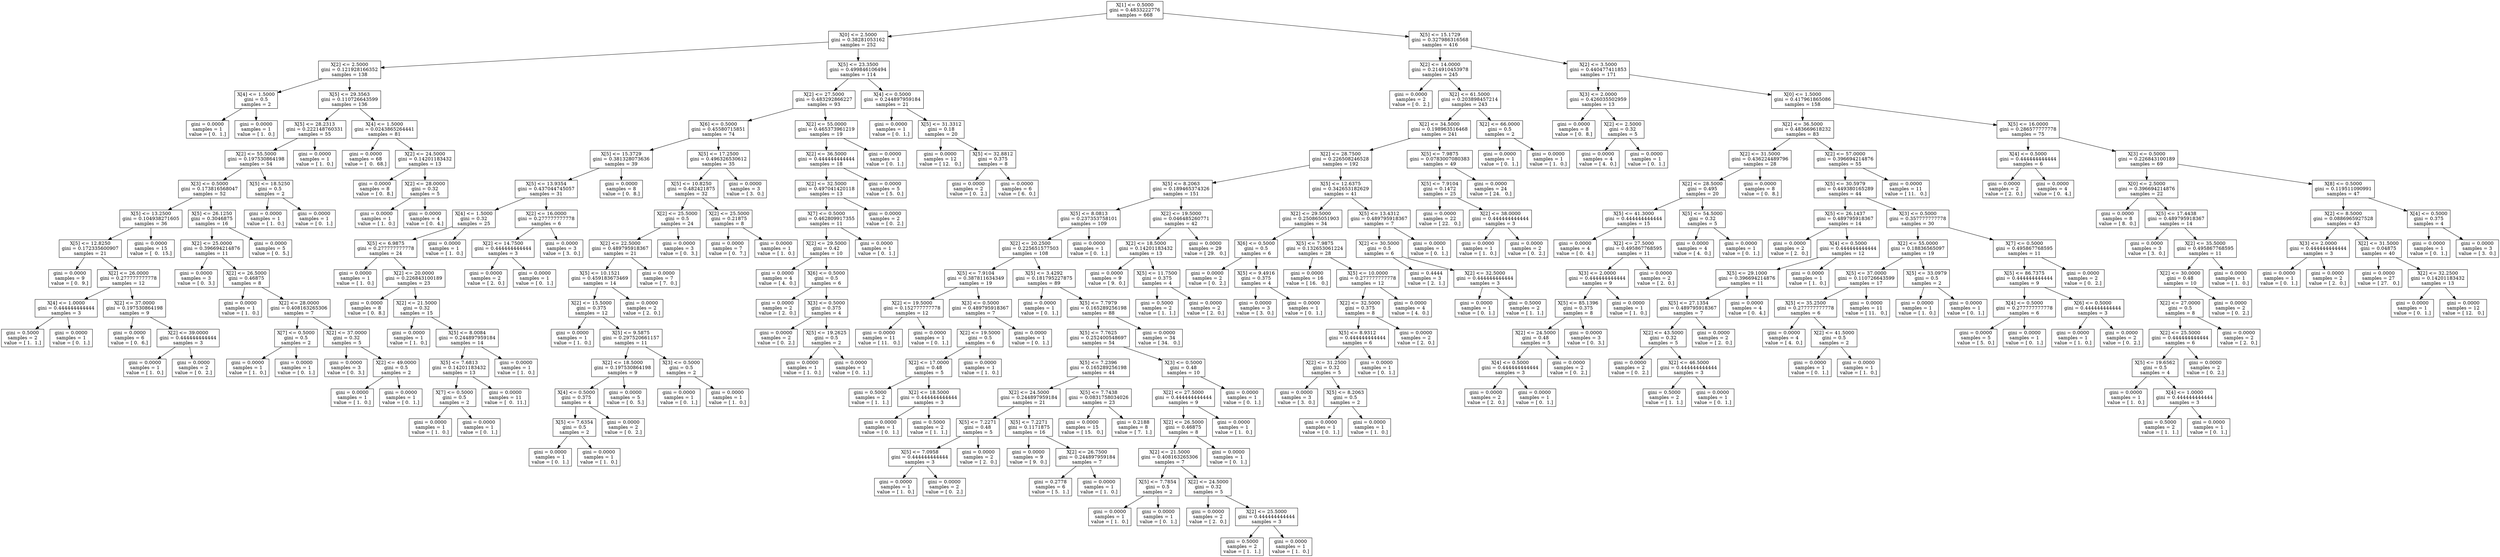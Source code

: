 digraph Tree {
0 [label="X[1] <= 0.5000\ngini = 0.4833222776\nsamples = 668", shape="box"] ;
1 [label="X[0] <= 2.5000\ngini = 0.38281053162\nsamples = 252", shape="box"] ;
0 -> 1 ;
2 [label="X[2] <= 2.5000\ngini = 0.121928166352\nsamples = 138", shape="box"] ;
1 -> 2 ;
3 [label="X[4] <= 1.5000\ngini = 0.5\nsamples = 2", shape="box"] ;
2 -> 3 ;
4 [label="gini = 0.0000\nsamples = 1\nvalue = [ 0.  1.]", shape="box"] ;
3 -> 4 ;
5 [label="gini = 0.0000\nsamples = 1\nvalue = [ 1.  0.]", shape="box"] ;
3 -> 5 ;
6 [label="X[5] <= 29.3563\ngini = 0.110726643599\nsamples = 136", shape="box"] ;
2 -> 6 ;
7 [label="X[5] <= 28.2313\ngini = 0.222148760331\nsamples = 55", shape="box"] ;
6 -> 7 ;
8 [label="X[2] <= 55.5000\ngini = 0.197530864198\nsamples = 54", shape="box"] ;
7 -> 8 ;
9 [label="X[3] <= 0.5000\ngini = 0.173816568047\nsamples = 52", shape="box"] ;
8 -> 9 ;
10 [label="X[5] <= 13.2500\ngini = 0.104938271605\nsamples = 36", shape="box"] ;
9 -> 10 ;
11 [label="X[5] <= 12.8250\ngini = 0.172335600907\nsamples = 21", shape="box"] ;
10 -> 11 ;
12 [label="gini = 0.0000\nsamples = 9\nvalue = [ 0.  9.]", shape="box"] ;
11 -> 12 ;
13 [label="X[2] <= 26.0000\ngini = 0.277777777778\nsamples = 12", shape="box"] ;
11 -> 13 ;
14 [label="X[4] <= 1.0000\ngini = 0.444444444444\nsamples = 3", shape="box"] ;
13 -> 14 ;
15 [label="gini = 0.5000\nsamples = 2\nvalue = [ 1.  1.]", shape="box"] ;
14 -> 15 ;
16 [label="gini = 0.0000\nsamples = 1\nvalue = [ 0.  1.]", shape="box"] ;
14 -> 16 ;
17 [label="X[2] <= 37.0000\ngini = 0.197530864198\nsamples = 9", shape="box"] ;
13 -> 17 ;
18 [label="gini = 0.0000\nsamples = 6\nvalue = [ 0.  6.]", shape="box"] ;
17 -> 18 ;
19 [label="X[2] <= 39.0000\ngini = 0.444444444444\nsamples = 3", shape="box"] ;
17 -> 19 ;
20 [label="gini = 0.0000\nsamples = 1\nvalue = [ 1.  0.]", shape="box"] ;
19 -> 20 ;
21 [label="gini = 0.0000\nsamples = 2\nvalue = [ 0.  2.]", shape="box"] ;
19 -> 21 ;
22 [label="gini = 0.0000\nsamples = 15\nvalue = [  0.  15.]", shape="box"] ;
10 -> 22 ;
23 [label="X[5] <= 26.1250\ngini = 0.3046875\nsamples = 16", shape="box"] ;
9 -> 23 ;
24 [label="X[2] <= 25.0000\ngini = 0.396694214876\nsamples = 11", shape="box"] ;
23 -> 24 ;
25 [label="gini = 0.0000\nsamples = 3\nvalue = [ 0.  3.]", shape="box"] ;
24 -> 25 ;
26 [label="X[2] <= 26.5000\ngini = 0.46875\nsamples = 8", shape="box"] ;
24 -> 26 ;
27 [label="gini = 0.0000\nsamples = 1\nvalue = [ 1.  0.]", shape="box"] ;
26 -> 27 ;
28 [label="X[2] <= 28.0000\ngini = 0.408163265306\nsamples = 7", shape="box"] ;
26 -> 28 ;
29 [label="X[7] <= 0.5000\ngini = 0.5\nsamples = 2", shape="box"] ;
28 -> 29 ;
30 [label="gini = 0.0000\nsamples = 1\nvalue = [ 1.  0.]", shape="box"] ;
29 -> 30 ;
31 [label="gini = 0.0000\nsamples = 1\nvalue = [ 0.  1.]", shape="box"] ;
29 -> 31 ;
32 [label="X[2] <= 37.0000\ngini = 0.32\nsamples = 5", shape="box"] ;
28 -> 32 ;
33 [label="gini = 0.0000\nsamples = 3\nvalue = [ 0.  3.]", shape="box"] ;
32 -> 33 ;
34 [label="X[2] <= 49.0000\ngini = 0.5\nsamples = 2", shape="box"] ;
32 -> 34 ;
35 [label="gini = 0.0000\nsamples = 1\nvalue = [ 1.  0.]", shape="box"] ;
34 -> 35 ;
36 [label="gini = 0.0000\nsamples = 1\nvalue = [ 0.  1.]", shape="box"] ;
34 -> 36 ;
37 [label="gini = 0.0000\nsamples = 5\nvalue = [ 0.  5.]", shape="box"] ;
23 -> 37 ;
38 [label="X[5] <= 18.5250\ngini = 0.5\nsamples = 2", shape="box"] ;
8 -> 38 ;
39 [label="gini = 0.0000\nsamples = 1\nvalue = [ 1.  0.]", shape="box"] ;
38 -> 39 ;
40 [label="gini = 0.0000\nsamples = 1\nvalue = [ 0.  1.]", shape="box"] ;
38 -> 40 ;
41 [label="gini = 0.0000\nsamples = 1\nvalue = [ 1.  0.]", shape="box"] ;
7 -> 41 ;
42 [label="X[4] <= 1.5000\ngini = 0.0243865264441\nsamples = 81", shape="box"] ;
6 -> 42 ;
43 [label="gini = 0.0000\nsamples = 68\nvalue = [  0.  68.]", shape="box"] ;
42 -> 43 ;
44 [label="X[2] <= 24.5000\ngini = 0.14201183432\nsamples = 13", shape="box"] ;
42 -> 44 ;
45 [label="gini = 0.0000\nsamples = 8\nvalue = [ 0.  8.]", shape="box"] ;
44 -> 45 ;
46 [label="X[2] <= 28.0000\ngini = 0.32\nsamples = 5", shape="box"] ;
44 -> 46 ;
47 [label="gini = 0.0000\nsamples = 1\nvalue = [ 1.  0.]", shape="box"] ;
46 -> 47 ;
48 [label="gini = 0.0000\nsamples = 4\nvalue = [ 0.  4.]", shape="box"] ;
46 -> 48 ;
49 [label="X[5] <= 23.3500\ngini = 0.499846106494\nsamples = 114", shape="box"] ;
1 -> 49 ;
50 [label="X[2] <= 27.5000\ngini = 0.483292866227\nsamples = 93", shape="box"] ;
49 -> 50 ;
51 [label="X[6] <= 0.5000\ngini = 0.45580715851\nsamples = 74", shape="box"] ;
50 -> 51 ;
52 [label="X[5] <= 15.3729\ngini = 0.381328073636\nsamples = 39", shape="box"] ;
51 -> 52 ;
53 [label="X[5] <= 13.9354\ngini = 0.437044745057\nsamples = 31", shape="box"] ;
52 -> 53 ;
54 [label="X[4] <= 1.5000\ngini = 0.32\nsamples = 25", shape="box"] ;
53 -> 54 ;
55 [label="X[5] <= 6.9875\ngini = 0.277777777778\nsamples = 24", shape="box"] ;
54 -> 55 ;
56 [label="gini = 0.0000\nsamples = 1\nvalue = [ 1.  0.]", shape="box"] ;
55 -> 56 ;
57 [label="X[2] <= 20.0000\ngini = 0.226843100189\nsamples = 23", shape="box"] ;
55 -> 57 ;
58 [label="gini = 0.0000\nsamples = 8\nvalue = [ 0.  8.]", shape="box"] ;
57 -> 58 ;
59 [label="X[2] <= 21.5000\ngini = 0.32\nsamples = 15", shape="box"] ;
57 -> 59 ;
60 [label="gini = 0.0000\nsamples = 1\nvalue = [ 1.  0.]", shape="box"] ;
59 -> 60 ;
61 [label="X[5] <= 8.0084\ngini = 0.244897959184\nsamples = 14", shape="box"] ;
59 -> 61 ;
62 [label="X[5] <= 7.6813\ngini = 0.14201183432\nsamples = 13", shape="box"] ;
61 -> 62 ;
63 [label="X[7] <= 0.5000\ngini = 0.5\nsamples = 2", shape="box"] ;
62 -> 63 ;
64 [label="gini = 0.0000\nsamples = 1\nvalue = [ 1.  0.]", shape="box"] ;
63 -> 64 ;
65 [label="gini = 0.0000\nsamples = 1\nvalue = [ 0.  1.]", shape="box"] ;
63 -> 65 ;
66 [label="gini = 0.0000\nsamples = 11\nvalue = [  0.  11.]", shape="box"] ;
62 -> 66 ;
67 [label="gini = 0.0000\nsamples = 1\nvalue = [ 1.  0.]", shape="box"] ;
61 -> 67 ;
68 [label="gini = 0.0000\nsamples = 1\nvalue = [ 1.  0.]", shape="box"] ;
54 -> 68 ;
69 [label="X[2] <= 16.0000\ngini = 0.277777777778\nsamples = 6", shape="box"] ;
53 -> 69 ;
70 [label="X[2] <= 14.7500\ngini = 0.444444444444\nsamples = 3", shape="box"] ;
69 -> 70 ;
71 [label="gini = 0.0000\nsamples = 2\nvalue = [ 2.  0.]", shape="box"] ;
70 -> 71 ;
72 [label="gini = 0.0000\nsamples = 1\nvalue = [ 0.  1.]", shape="box"] ;
70 -> 72 ;
73 [label="gini = 0.0000\nsamples = 3\nvalue = [ 3.  0.]", shape="box"] ;
69 -> 73 ;
74 [label="gini = 0.0000\nsamples = 8\nvalue = [ 0.  8.]", shape="box"] ;
52 -> 74 ;
75 [label="X[5] <= 17.2500\ngini = 0.496326530612\nsamples = 35", shape="box"] ;
51 -> 75 ;
76 [label="X[5] <= 10.8250\ngini = 0.482421875\nsamples = 32", shape="box"] ;
75 -> 76 ;
77 [label="X[2] <= 25.5000\ngini = 0.5\nsamples = 24", shape="box"] ;
76 -> 77 ;
78 [label="X[2] <= 22.5000\ngini = 0.489795918367\nsamples = 21", shape="box"] ;
77 -> 78 ;
79 [label="X[5] <= 10.1521\ngini = 0.459183673469\nsamples = 14", shape="box"] ;
78 -> 79 ;
80 [label="X[2] <= 15.5000\ngini = 0.375\nsamples = 12", shape="box"] ;
79 -> 80 ;
81 [label="gini = 0.0000\nsamples = 1\nvalue = [ 1.  0.]", shape="box"] ;
80 -> 81 ;
82 [label="X[5] <= 9.5875\ngini = 0.297520661157\nsamples = 11", shape="box"] ;
80 -> 82 ;
83 [label="X[2] <= 18.5000\ngini = 0.197530864198\nsamples = 9", shape="box"] ;
82 -> 83 ;
84 [label="X[4] <= 0.5000\ngini = 0.375\nsamples = 4", shape="box"] ;
83 -> 84 ;
85 [label="X[5] <= 7.6354\ngini = 0.5\nsamples = 2", shape="box"] ;
84 -> 85 ;
86 [label="gini = 0.0000\nsamples = 1\nvalue = [ 0.  1.]", shape="box"] ;
85 -> 86 ;
87 [label="gini = 0.0000\nsamples = 1\nvalue = [ 1.  0.]", shape="box"] ;
85 -> 87 ;
88 [label="gini = 0.0000\nsamples = 2\nvalue = [ 0.  2.]", shape="box"] ;
84 -> 88 ;
89 [label="gini = 0.0000\nsamples = 5\nvalue = [ 0.  5.]", shape="box"] ;
83 -> 89 ;
90 [label="X[3] <= 0.5000\ngini = 0.5\nsamples = 2", shape="box"] ;
82 -> 90 ;
91 [label="gini = 0.0000\nsamples = 1\nvalue = [ 0.  1.]", shape="box"] ;
90 -> 91 ;
92 [label="gini = 0.0000\nsamples = 1\nvalue = [ 1.  0.]", shape="box"] ;
90 -> 92 ;
93 [label="gini = 0.0000\nsamples = 2\nvalue = [ 2.  0.]", shape="box"] ;
79 -> 93 ;
94 [label="gini = 0.0000\nsamples = 7\nvalue = [ 7.  0.]", shape="box"] ;
78 -> 94 ;
95 [label="gini = 0.0000\nsamples = 3\nvalue = [ 0.  3.]", shape="box"] ;
77 -> 95 ;
96 [label="X[2] <= 25.5000\ngini = 0.21875\nsamples = 8", shape="box"] ;
76 -> 96 ;
97 [label="gini = 0.0000\nsamples = 7\nvalue = [ 0.  7.]", shape="box"] ;
96 -> 97 ;
98 [label="gini = 0.0000\nsamples = 1\nvalue = [ 1.  0.]", shape="box"] ;
96 -> 98 ;
99 [label="gini = 0.0000\nsamples = 3\nvalue = [ 3.  0.]", shape="box"] ;
75 -> 99 ;
100 [label="X[2] <= 55.0000\ngini = 0.465373961219\nsamples = 19", shape="box"] ;
50 -> 100 ;
101 [label="X[2] <= 36.5000\ngini = 0.444444444444\nsamples = 18", shape="box"] ;
100 -> 101 ;
102 [label="X[2] <= 32.5000\ngini = 0.497041420118\nsamples = 13", shape="box"] ;
101 -> 102 ;
103 [label="X[7] <= 0.5000\ngini = 0.462809917355\nsamples = 11", shape="box"] ;
102 -> 103 ;
104 [label="X[2] <= 29.5000\ngini = 0.42\nsamples = 10", shape="box"] ;
103 -> 104 ;
105 [label="gini = 0.0000\nsamples = 4\nvalue = [ 4.  0.]", shape="box"] ;
104 -> 105 ;
106 [label="X[6] <= 0.5000\ngini = 0.5\nsamples = 6", shape="box"] ;
104 -> 106 ;
107 [label="gini = 0.0000\nsamples = 2\nvalue = [ 2.  0.]", shape="box"] ;
106 -> 107 ;
108 [label="X[3] <= 0.5000\ngini = 0.375\nsamples = 4", shape="box"] ;
106 -> 108 ;
109 [label="gini = 0.0000\nsamples = 2\nvalue = [ 0.  2.]", shape="box"] ;
108 -> 109 ;
110 [label="X[5] <= 19.2625\ngini = 0.5\nsamples = 2", shape="box"] ;
108 -> 110 ;
111 [label="gini = 0.0000\nsamples = 1\nvalue = [ 1.  0.]", shape="box"] ;
110 -> 111 ;
112 [label="gini = 0.0000\nsamples = 1\nvalue = [ 0.  1.]", shape="box"] ;
110 -> 112 ;
113 [label="gini = 0.0000\nsamples = 1\nvalue = [ 0.  1.]", shape="box"] ;
103 -> 113 ;
114 [label="gini = 0.0000\nsamples = 2\nvalue = [ 0.  2.]", shape="box"] ;
102 -> 114 ;
115 [label="gini = 0.0000\nsamples = 5\nvalue = [ 5.  0.]", shape="box"] ;
101 -> 115 ;
116 [label="gini = 0.0000\nsamples = 1\nvalue = [ 0.  1.]", shape="box"] ;
100 -> 116 ;
117 [label="X[4] <= 0.5000\ngini = 0.244897959184\nsamples = 21", shape="box"] ;
49 -> 117 ;
118 [label="gini = 0.0000\nsamples = 1\nvalue = [ 0.  1.]", shape="box"] ;
117 -> 118 ;
119 [label="X[5] <= 31.3312\ngini = 0.18\nsamples = 20", shape="box"] ;
117 -> 119 ;
120 [label="gini = 0.0000\nsamples = 12\nvalue = [ 12.   0.]", shape="box"] ;
119 -> 120 ;
121 [label="X[5] <= 32.8812\ngini = 0.375\nsamples = 8", shape="box"] ;
119 -> 121 ;
122 [label="gini = 0.0000\nsamples = 2\nvalue = [ 0.  2.]", shape="box"] ;
121 -> 122 ;
123 [label="gini = 0.0000\nsamples = 6\nvalue = [ 6.  0.]", shape="box"] ;
121 -> 123 ;
124 [label="X[5] <= 15.1729\ngini = 0.327986316568\nsamples = 416", shape="box"] ;
0 -> 124 ;
125 [label="X[2] <= 14.0000\ngini = 0.214910453978\nsamples = 245", shape="box"] ;
124 -> 125 ;
126 [label="gini = 0.0000\nsamples = 2\nvalue = [ 0.  2.]", shape="box"] ;
125 -> 126 ;
127 [label="X[2] <= 61.5000\ngini = 0.203898457214\nsamples = 243", shape="box"] ;
125 -> 127 ;
128 [label="X[2] <= 34.5000\ngini = 0.198963516468\nsamples = 241", shape="box"] ;
127 -> 128 ;
129 [label="X[2] <= 28.7500\ngini = 0.226508246528\nsamples = 192", shape="box"] ;
128 -> 129 ;
130 [label="X[5] <= 8.2063\ngini = 0.189465374326\nsamples = 151", shape="box"] ;
129 -> 130 ;
131 [label="X[5] <= 8.0813\ngini = 0.237353758101\nsamples = 109", shape="box"] ;
130 -> 131 ;
132 [label="X[2] <= 20.2500\ngini = 0.225651577503\nsamples = 108", shape="box"] ;
131 -> 132 ;
133 [label="X[5] <= 7.9104\ngini = 0.387811634349\nsamples = 19", shape="box"] ;
132 -> 133 ;
134 [label="X[2] <= 19.5000\ngini = 0.152777777778\nsamples = 12", shape="box"] ;
133 -> 134 ;
135 [label="gini = 0.0000\nsamples = 11\nvalue = [ 11.   0.]", shape="box"] ;
134 -> 135 ;
136 [label="gini = 0.0000\nsamples = 1\nvalue = [ 0.  1.]", shape="box"] ;
134 -> 136 ;
137 [label="X[3] <= 0.5000\ngini = 0.489795918367\nsamples = 7", shape="box"] ;
133 -> 137 ;
138 [label="X[2] <= 19.5000\ngini = 0.5\nsamples = 6", shape="box"] ;
137 -> 138 ;
139 [label="X[2] <= 17.0000\ngini = 0.48\nsamples = 5", shape="box"] ;
138 -> 139 ;
140 [label="gini = 0.5000\nsamples = 2\nvalue = [ 1.  1.]", shape="box"] ;
139 -> 140 ;
141 [label="X[2] <= 18.5000\ngini = 0.444444444444\nsamples = 3", shape="box"] ;
139 -> 141 ;
142 [label="gini = 0.0000\nsamples = 1\nvalue = [ 0.  1.]", shape="box"] ;
141 -> 142 ;
143 [label="gini = 0.5000\nsamples = 2\nvalue = [ 1.  1.]", shape="box"] ;
141 -> 143 ;
144 [label="gini = 0.0000\nsamples = 1\nvalue = [ 1.  0.]", shape="box"] ;
138 -> 144 ;
145 [label="gini = 0.0000\nsamples = 1\nvalue = [ 0.  1.]", shape="box"] ;
137 -> 145 ;
146 [label="X[5] <= 3.4292\ngini = 0.181795227875\nsamples = 89", shape="box"] ;
132 -> 146 ;
147 [label="gini = 0.0000\nsamples = 1\nvalue = [ 0.  1.]", shape="box"] ;
146 -> 147 ;
148 [label="X[5] <= 7.7979\ngini = 0.165289256198\nsamples = 88", shape="box"] ;
146 -> 148 ;
149 [label="X[5] <= 7.7625\ngini = 0.252400548697\nsamples = 54", shape="box"] ;
148 -> 149 ;
150 [label="X[5] <= 7.2396\ngini = 0.165289256198\nsamples = 44", shape="box"] ;
149 -> 150 ;
151 [label="X[2] <= 24.5000\ngini = 0.244897959184\nsamples = 21", shape="box"] ;
150 -> 151 ;
152 [label="X[5] <= 7.2271\ngini = 0.48\nsamples = 5", shape="box"] ;
151 -> 152 ;
153 [label="X[5] <= 7.0958\ngini = 0.444444444444\nsamples = 3", shape="box"] ;
152 -> 153 ;
154 [label="gini = 0.0000\nsamples = 1\nvalue = [ 1.  0.]", shape="box"] ;
153 -> 154 ;
155 [label="gini = 0.0000\nsamples = 2\nvalue = [ 0.  2.]", shape="box"] ;
153 -> 155 ;
156 [label="gini = 0.0000\nsamples = 2\nvalue = [ 2.  0.]", shape="box"] ;
152 -> 156 ;
157 [label="X[5] <= 7.2271\ngini = 0.1171875\nsamples = 16", shape="box"] ;
151 -> 157 ;
158 [label="gini = 0.0000\nsamples = 9\nvalue = [ 9.  0.]", shape="box"] ;
157 -> 158 ;
159 [label="X[2] <= 26.7500\ngini = 0.244897959184\nsamples = 7", shape="box"] ;
157 -> 159 ;
160 [label="gini = 0.2778\nsamples = 6\nvalue = [ 5.  1.]", shape="box"] ;
159 -> 160 ;
161 [label="gini = 0.0000\nsamples = 1\nvalue = [ 1.  0.]", shape="box"] ;
159 -> 161 ;
162 [label="X[5] <= 7.7438\ngini = 0.0831758034026\nsamples = 23", shape="box"] ;
150 -> 162 ;
163 [label="gini = 0.0000\nsamples = 15\nvalue = [ 15.   0.]", shape="box"] ;
162 -> 163 ;
164 [label="gini = 0.2188\nsamples = 8\nvalue = [ 7.  1.]", shape="box"] ;
162 -> 164 ;
165 [label="X[3] <= 0.5000\ngini = 0.48\nsamples = 10", shape="box"] ;
149 -> 165 ;
166 [label="X[2] <= 27.5000\ngini = 0.444444444444\nsamples = 9", shape="box"] ;
165 -> 166 ;
167 [label="X[2] <= 26.5000\ngini = 0.46875\nsamples = 8", shape="box"] ;
166 -> 167 ;
168 [label="X[2] <= 21.5000\ngini = 0.408163265306\nsamples = 7", shape="box"] ;
167 -> 168 ;
169 [label="X[5] <= 7.7854\ngini = 0.5\nsamples = 2", shape="box"] ;
168 -> 169 ;
170 [label="gini = 0.0000\nsamples = 1\nvalue = [ 1.  0.]", shape="box"] ;
169 -> 170 ;
171 [label="gini = 0.0000\nsamples = 1\nvalue = [ 0.  1.]", shape="box"] ;
169 -> 171 ;
172 [label="X[2] <= 24.5000\ngini = 0.32\nsamples = 5", shape="box"] ;
168 -> 172 ;
173 [label="gini = 0.0000\nsamples = 2\nvalue = [ 2.  0.]", shape="box"] ;
172 -> 173 ;
174 [label="X[2] <= 25.5000\ngini = 0.444444444444\nsamples = 3", shape="box"] ;
172 -> 174 ;
175 [label="gini = 0.5000\nsamples = 2\nvalue = [ 1.  1.]", shape="box"] ;
174 -> 175 ;
176 [label="gini = 0.0000\nsamples = 1\nvalue = [ 1.  0.]", shape="box"] ;
174 -> 176 ;
177 [label="gini = 0.0000\nsamples = 1\nvalue = [ 0.  1.]", shape="box"] ;
167 -> 177 ;
178 [label="gini = 0.0000\nsamples = 1\nvalue = [ 1.  0.]", shape="box"] ;
166 -> 178 ;
179 [label="gini = 0.0000\nsamples = 1\nvalue = [ 0.  1.]", shape="box"] ;
165 -> 179 ;
180 [label="gini = 0.0000\nsamples = 34\nvalue = [ 34.   0.]", shape="box"] ;
148 -> 180 ;
181 [label="gini = 0.0000\nsamples = 1\nvalue = [ 0.  1.]", shape="box"] ;
131 -> 181 ;
182 [label="X[2] <= 19.5000\ngini = 0.046485260771\nsamples = 42", shape="box"] ;
130 -> 182 ;
183 [label="X[2] <= 18.5000\ngini = 0.14201183432\nsamples = 13", shape="box"] ;
182 -> 183 ;
184 [label="gini = 0.0000\nsamples = 9\nvalue = [ 9.  0.]", shape="box"] ;
183 -> 184 ;
185 [label="X[5] <= 11.7500\ngini = 0.375\nsamples = 4", shape="box"] ;
183 -> 185 ;
186 [label="gini = 0.5000\nsamples = 2\nvalue = [ 1.  1.]", shape="box"] ;
185 -> 186 ;
187 [label="gini = 0.0000\nsamples = 2\nvalue = [ 2.  0.]", shape="box"] ;
185 -> 187 ;
188 [label="gini = 0.0000\nsamples = 29\nvalue = [ 29.   0.]", shape="box"] ;
182 -> 188 ;
189 [label="X[5] <= 12.6375\ngini = 0.342653182629\nsamples = 41", shape="box"] ;
129 -> 189 ;
190 [label="X[2] <= 29.5000\ngini = 0.250865051903\nsamples = 34", shape="box"] ;
189 -> 190 ;
191 [label="X[6] <= 0.5000\ngini = 0.5\nsamples = 6", shape="box"] ;
190 -> 191 ;
192 [label="gini = 0.0000\nsamples = 2\nvalue = [ 0.  2.]", shape="box"] ;
191 -> 192 ;
193 [label="X[5] <= 9.4916\ngini = 0.375\nsamples = 4", shape="box"] ;
191 -> 193 ;
194 [label="gini = 0.0000\nsamples = 3\nvalue = [ 3.  0.]", shape="box"] ;
193 -> 194 ;
195 [label="gini = 0.0000\nsamples = 1\nvalue = [ 0.  1.]", shape="box"] ;
193 -> 195 ;
196 [label="X[5] <= 7.9875\ngini = 0.132653061224\nsamples = 28", shape="box"] ;
190 -> 196 ;
197 [label="gini = 0.0000\nsamples = 16\nvalue = [ 16.   0.]", shape="box"] ;
196 -> 197 ;
198 [label="X[5] <= 10.0000\ngini = 0.277777777778\nsamples = 12", shape="box"] ;
196 -> 198 ;
199 [label="X[2] <= 32.5000\ngini = 0.375\nsamples = 8", shape="box"] ;
198 -> 199 ;
200 [label="X[5] <= 8.9312\ngini = 0.444444444444\nsamples = 6", shape="box"] ;
199 -> 200 ;
201 [label="X[2] <= 31.2500\ngini = 0.32\nsamples = 5", shape="box"] ;
200 -> 201 ;
202 [label="gini = 0.0000\nsamples = 3\nvalue = [ 3.  0.]", shape="box"] ;
201 -> 202 ;
203 [label="X[5] <= 8.2063\ngini = 0.5\nsamples = 2", shape="box"] ;
201 -> 203 ;
204 [label="gini = 0.0000\nsamples = 1\nvalue = [ 0.  1.]", shape="box"] ;
203 -> 204 ;
205 [label="gini = 0.0000\nsamples = 1\nvalue = [ 1.  0.]", shape="box"] ;
203 -> 205 ;
206 [label="gini = 0.0000\nsamples = 1\nvalue = [ 0.  1.]", shape="box"] ;
200 -> 206 ;
207 [label="gini = 0.0000\nsamples = 2\nvalue = [ 2.  0.]", shape="box"] ;
199 -> 207 ;
208 [label="gini = 0.0000\nsamples = 4\nvalue = [ 4.  0.]", shape="box"] ;
198 -> 208 ;
209 [label="X[5] <= 13.4312\ngini = 0.489795918367\nsamples = 7", shape="box"] ;
189 -> 209 ;
210 [label="X[2] <= 30.5000\ngini = 0.5\nsamples = 6", shape="box"] ;
209 -> 210 ;
211 [label="gini = 0.4444\nsamples = 3\nvalue = [ 2.  1.]", shape="box"] ;
210 -> 211 ;
212 [label="X[2] <= 32.5000\ngini = 0.444444444444\nsamples = 3", shape="box"] ;
210 -> 212 ;
213 [label="gini = 0.0000\nsamples = 1\nvalue = [ 0.  1.]", shape="box"] ;
212 -> 213 ;
214 [label="gini = 0.5000\nsamples = 2\nvalue = [ 1.  1.]", shape="box"] ;
212 -> 214 ;
215 [label="gini = 0.0000\nsamples = 1\nvalue = [ 0.  1.]", shape="box"] ;
209 -> 215 ;
216 [label="X[5] <= 7.9875\ngini = 0.0783007080383\nsamples = 49", shape="box"] ;
128 -> 216 ;
217 [label="X[5] <= 7.9104\ngini = 0.1472\nsamples = 25", shape="box"] ;
216 -> 217 ;
218 [label="gini = 0.0000\nsamples = 22\nvalue = [ 22.   0.]", shape="box"] ;
217 -> 218 ;
219 [label="X[2] <= 38.0000\ngini = 0.444444444444\nsamples = 3", shape="box"] ;
217 -> 219 ;
220 [label="gini = 0.0000\nsamples = 1\nvalue = [ 1.  0.]", shape="box"] ;
219 -> 220 ;
221 [label="gini = 0.0000\nsamples = 2\nvalue = [ 0.  2.]", shape="box"] ;
219 -> 221 ;
222 [label="gini = 0.0000\nsamples = 24\nvalue = [ 24.   0.]", shape="box"] ;
216 -> 222 ;
223 [label="X[2] <= 66.0000\ngini = 0.5\nsamples = 2", shape="box"] ;
127 -> 223 ;
224 [label="gini = 0.0000\nsamples = 1\nvalue = [ 0.  1.]", shape="box"] ;
223 -> 224 ;
225 [label="gini = 0.0000\nsamples = 1\nvalue = [ 1.  0.]", shape="box"] ;
223 -> 225 ;
226 [label="X[2] <= 3.5000\ngini = 0.440477411853\nsamples = 171", shape="box"] ;
124 -> 226 ;
227 [label="X[3] <= 2.0000\ngini = 0.426035502959\nsamples = 13", shape="box"] ;
226 -> 227 ;
228 [label="gini = 0.0000\nsamples = 8\nvalue = [ 0.  8.]", shape="box"] ;
227 -> 228 ;
229 [label="X[2] <= 2.5000\ngini = 0.32\nsamples = 5", shape="box"] ;
227 -> 229 ;
230 [label="gini = 0.0000\nsamples = 4\nvalue = [ 4.  0.]", shape="box"] ;
229 -> 230 ;
231 [label="gini = 0.0000\nsamples = 1\nvalue = [ 0.  1.]", shape="box"] ;
229 -> 231 ;
232 [label="X[0] <= 1.5000\ngini = 0.417961865086\nsamples = 158", shape="box"] ;
226 -> 232 ;
233 [label="X[2] <= 36.5000\ngini = 0.483669618232\nsamples = 83", shape="box"] ;
232 -> 233 ;
234 [label="X[2] <= 31.5000\ngini = 0.436224489796\nsamples = 28", shape="box"] ;
233 -> 234 ;
235 [label="X[2] <= 28.5000\ngini = 0.495\nsamples = 20", shape="box"] ;
234 -> 235 ;
236 [label="X[5] <= 41.3000\ngini = 0.444444444444\nsamples = 15", shape="box"] ;
235 -> 236 ;
237 [label="gini = 0.0000\nsamples = 4\nvalue = [ 0.  4.]", shape="box"] ;
236 -> 237 ;
238 [label="X[2] <= 27.5000\ngini = 0.495867768595\nsamples = 11", shape="box"] ;
236 -> 238 ;
239 [label="X[3] <= 2.0000\ngini = 0.444444444444\nsamples = 9", shape="box"] ;
238 -> 239 ;
240 [label="X[5] <= 85.1396\ngini = 0.375\nsamples = 8", shape="box"] ;
239 -> 240 ;
241 [label="X[2] <= 24.5000\ngini = 0.48\nsamples = 5", shape="box"] ;
240 -> 241 ;
242 [label="X[4] <= 0.5000\ngini = 0.444444444444\nsamples = 3", shape="box"] ;
241 -> 242 ;
243 [label="gini = 0.0000\nsamples = 2\nvalue = [ 2.  0.]", shape="box"] ;
242 -> 243 ;
244 [label="gini = 0.0000\nsamples = 1\nvalue = [ 0.  1.]", shape="box"] ;
242 -> 244 ;
245 [label="gini = 0.0000\nsamples = 2\nvalue = [ 0.  2.]", shape="box"] ;
241 -> 245 ;
246 [label="gini = 0.0000\nsamples = 3\nvalue = [ 0.  3.]", shape="box"] ;
240 -> 246 ;
247 [label="gini = 0.0000\nsamples = 1\nvalue = [ 1.  0.]", shape="box"] ;
239 -> 247 ;
248 [label="gini = 0.0000\nsamples = 2\nvalue = [ 2.  0.]", shape="box"] ;
238 -> 248 ;
249 [label="X[5] <= 54.5000\ngini = 0.32\nsamples = 5", shape="box"] ;
235 -> 249 ;
250 [label="gini = 0.0000\nsamples = 4\nvalue = [ 4.  0.]", shape="box"] ;
249 -> 250 ;
251 [label="gini = 0.0000\nsamples = 1\nvalue = [ 0.  1.]", shape="box"] ;
249 -> 251 ;
252 [label="gini = 0.0000\nsamples = 8\nvalue = [ 0.  8.]", shape="box"] ;
234 -> 252 ;
253 [label="X[2] <= 57.0000\ngini = 0.396694214876\nsamples = 55", shape="box"] ;
233 -> 253 ;
254 [label="X[5] <= 30.5979\ngini = 0.449380165289\nsamples = 44", shape="box"] ;
253 -> 254 ;
255 [label="X[5] <= 26.1437\ngini = 0.489795918367\nsamples = 14", shape="box"] ;
254 -> 255 ;
256 [label="gini = 0.0000\nsamples = 2\nvalue = [ 2.  0.]", shape="box"] ;
255 -> 256 ;
257 [label="X[4] <= 0.5000\ngini = 0.444444444444\nsamples = 12", shape="box"] ;
255 -> 257 ;
258 [label="X[5] <= 29.1000\ngini = 0.396694214876\nsamples = 11", shape="box"] ;
257 -> 258 ;
259 [label="X[5] <= 27.1354\ngini = 0.489795918367\nsamples = 7", shape="box"] ;
258 -> 259 ;
260 [label="X[2] <= 43.5000\ngini = 0.32\nsamples = 5", shape="box"] ;
259 -> 260 ;
261 [label="gini = 0.0000\nsamples = 2\nvalue = [ 0.  2.]", shape="box"] ;
260 -> 261 ;
262 [label="X[2] <= 46.5000\ngini = 0.444444444444\nsamples = 3", shape="box"] ;
260 -> 262 ;
263 [label="gini = 0.5000\nsamples = 2\nvalue = [ 1.  1.]", shape="box"] ;
262 -> 263 ;
264 [label="gini = 0.0000\nsamples = 1\nvalue = [ 0.  1.]", shape="box"] ;
262 -> 264 ;
265 [label="gini = 0.0000\nsamples = 2\nvalue = [ 2.  0.]", shape="box"] ;
259 -> 265 ;
266 [label="gini = 0.0000\nsamples = 4\nvalue = [ 0.  4.]", shape="box"] ;
258 -> 266 ;
267 [label="gini = 0.0000\nsamples = 1\nvalue = [ 1.  0.]", shape="box"] ;
257 -> 267 ;
268 [label="X[3] <= 0.5000\ngini = 0.357777777778\nsamples = 30", shape="box"] ;
254 -> 268 ;
269 [label="X[2] <= 55.0000\ngini = 0.18836565097\nsamples = 19", shape="box"] ;
268 -> 269 ;
270 [label="X[5] <= 37.0000\ngini = 0.110726643599\nsamples = 17", shape="box"] ;
269 -> 270 ;
271 [label="X[5] <= 35.2500\ngini = 0.277777777778\nsamples = 6", shape="box"] ;
270 -> 271 ;
272 [label="gini = 0.0000\nsamples = 4\nvalue = [ 4.  0.]", shape="box"] ;
271 -> 272 ;
273 [label="X[2] <= 41.5000\ngini = 0.5\nsamples = 2", shape="box"] ;
271 -> 273 ;
274 [label="gini = 0.0000\nsamples = 1\nvalue = [ 0.  1.]", shape="box"] ;
273 -> 274 ;
275 [label="gini = 0.0000\nsamples = 1\nvalue = [ 1.  0.]", shape="box"] ;
273 -> 275 ;
276 [label="gini = 0.0000\nsamples = 11\nvalue = [ 11.   0.]", shape="box"] ;
270 -> 276 ;
277 [label="X[5] <= 33.0979\ngini = 0.5\nsamples = 2", shape="box"] ;
269 -> 277 ;
278 [label="gini = 0.0000\nsamples = 1\nvalue = [ 1.  0.]", shape="box"] ;
277 -> 278 ;
279 [label="gini = 0.0000\nsamples = 1\nvalue = [ 0.  1.]", shape="box"] ;
277 -> 279 ;
280 [label="X[7] <= 0.5000\ngini = 0.495867768595\nsamples = 11", shape="box"] ;
268 -> 280 ;
281 [label="X[5] <= 86.7375\ngini = 0.444444444444\nsamples = 9", shape="box"] ;
280 -> 281 ;
282 [label="X[4] <= 0.5000\ngini = 0.277777777778\nsamples = 6", shape="box"] ;
281 -> 282 ;
283 [label="gini = 0.0000\nsamples = 5\nvalue = [ 5.  0.]", shape="box"] ;
282 -> 283 ;
284 [label="gini = 0.0000\nsamples = 1\nvalue = [ 0.  1.]", shape="box"] ;
282 -> 284 ;
285 [label="X[6] <= 0.5000\ngini = 0.444444444444\nsamples = 3", shape="box"] ;
281 -> 285 ;
286 [label="gini = 0.0000\nsamples = 1\nvalue = [ 1.  0.]", shape="box"] ;
285 -> 286 ;
287 [label="gini = 0.0000\nsamples = 2\nvalue = [ 0.  2.]", shape="box"] ;
285 -> 287 ;
288 [label="gini = 0.0000\nsamples = 2\nvalue = [ 0.  2.]", shape="box"] ;
280 -> 288 ;
289 [label="gini = 0.0000\nsamples = 11\nvalue = [ 11.   0.]", shape="box"] ;
253 -> 289 ;
290 [label="X[5] <= 16.0000\ngini = 0.286577777778\nsamples = 75", shape="box"] ;
232 -> 290 ;
291 [label="X[4] <= 0.5000\ngini = 0.444444444444\nsamples = 6", shape="box"] ;
290 -> 291 ;
292 [label="gini = 0.0000\nsamples = 2\nvalue = [ 2.  0.]", shape="box"] ;
291 -> 292 ;
293 [label="gini = 0.0000\nsamples = 4\nvalue = [ 0.  4.]", shape="box"] ;
291 -> 293 ;
294 [label="X[3] <= 0.5000\ngini = 0.226843100189\nsamples = 69", shape="box"] ;
290 -> 294 ;
295 [label="X[0] <= 2.5000\ngini = 0.396694214876\nsamples = 22", shape="box"] ;
294 -> 295 ;
296 [label="gini = 0.0000\nsamples = 8\nvalue = [ 8.  0.]", shape="box"] ;
295 -> 296 ;
297 [label="X[5] <= 17.4438\ngini = 0.489795918367\nsamples = 14", shape="box"] ;
295 -> 297 ;
298 [label="gini = 0.0000\nsamples = 3\nvalue = [ 3.  0.]", shape="box"] ;
297 -> 298 ;
299 [label="X[2] <= 35.5000\ngini = 0.495867768595\nsamples = 11", shape="box"] ;
297 -> 299 ;
300 [label="X[2] <= 30.0000\ngini = 0.48\nsamples = 10", shape="box"] ;
299 -> 300 ;
301 [label="X[2] <= 27.0000\ngini = 0.5\nsamples = 8", shape="box"] ;
300 -> 301 ;
302 [label="X[2] <= 25.5000\ngini = 0.444444444444\nsamples = 6", shape="box"] ;
301 -> 302 ;
303 [label="X[5] <= 19.6562\ngini = 0.5\nsamples = 4", shape="box"] ;
302 -> 303 ;
304 [label="gini = 0.0000\nsamples = 1\nvalue = [ 1.  0.]", shape="box"] ;
303 -> 304 ;
305 [label="X[4] <= 1.0000\ngini = 0.444444444444\nsamples = 3", shape="box"] ;
303 -> 305 ;
306 [label="gini = 0.5000\nsamples = 2\nvalue = [ 1.  1.]", shape="box"] ;
305 -> 306 ;
307 [label="gini = 0.0000\nsamples = 1\nvalue = [ 0.  1.]", shape="box"] ;
305 -> 307 ;
308 [label="gini = 0.0000\nsamples = 2\nvalue = [ 0.  2.]", shape="box"] ;
302 -> 308 ;
309 [label="gini = 0.0000\nsamples = 2\nvalue = [ 2.  0.]", shape="box"] ;
301 -> 309 ;
310 [label="gini = 0.0000\nsamples = 2\nvalue = [ 0.  2.]", shape="box"] ;
300 -> 310 ;
311 [label="gini = 0.0000\nsamples = 1\nvalue = [ 1.  0.]", shape="box"] ;
299 -> 311 ;
312 [label="X[8] <= 0.5000\ngini = 0.119511090991\nsamples = 47", shape="box"] ;
294 -> 312 ;
313 [label="X[2] <= 8.5000\ngini = 0.0886965927528\nsamples = 43", shape="box"] ;
312 -> 313 ;
314 [label="X[3] <= 2.0000\ngini = 0.444444444444\nsamples = 3", shape="box"] ;
313 -> 314 ;
315 [label="gini = 0.0000\nsamples = 1\nvalue = [ 0.  1.]", shape="box"] ;
314 -> 315 ;
316 [label="gini = 0.0000\nsamples = 2\nvalue = [ 2.  0.]", shape="box"] ;
314 -> 316 ;
317 [label="X[2] <= 31.5000\ngini = 0.04875\nsamples = 40", shape="box"] ;
313 -> 317 ;
318 [label="gini = 0.0000\nsamples = 27\nvalue = [ 27.   0.]", shape="box"] ;
317 -> 318 ;
319 [label="X[2] <= 32.2500\ngini = 0.14201183432\nsamples = 13", shape="box"] ;
317 -> 319 ;
320 [label="gini = 0.0000\nsamples = 1\nvalue = [ 0.  1.]", shape="box"] ;
319 -> 320 ;
321 [label="gini = 0.0000\nsamples = 12\nvalue = [ 12.   0.]", shape="box"] ;
319 -> 321 ;
322 [label="X[4] <= 0.5000\ngini = 0.375\nsamples = 4", shape="box"] ;
312 -> 322 ;
323 [label="gini = 0.0000\nsamples = 1\nvalue = [ 0.  1.]", shape="box"] ;
322 -> 323 ;
324 [label="gini = 0.0000\nsamples = 3\nvalue = [ 3.  0.]", shape="box"] ;
322 -> 324 ;
}